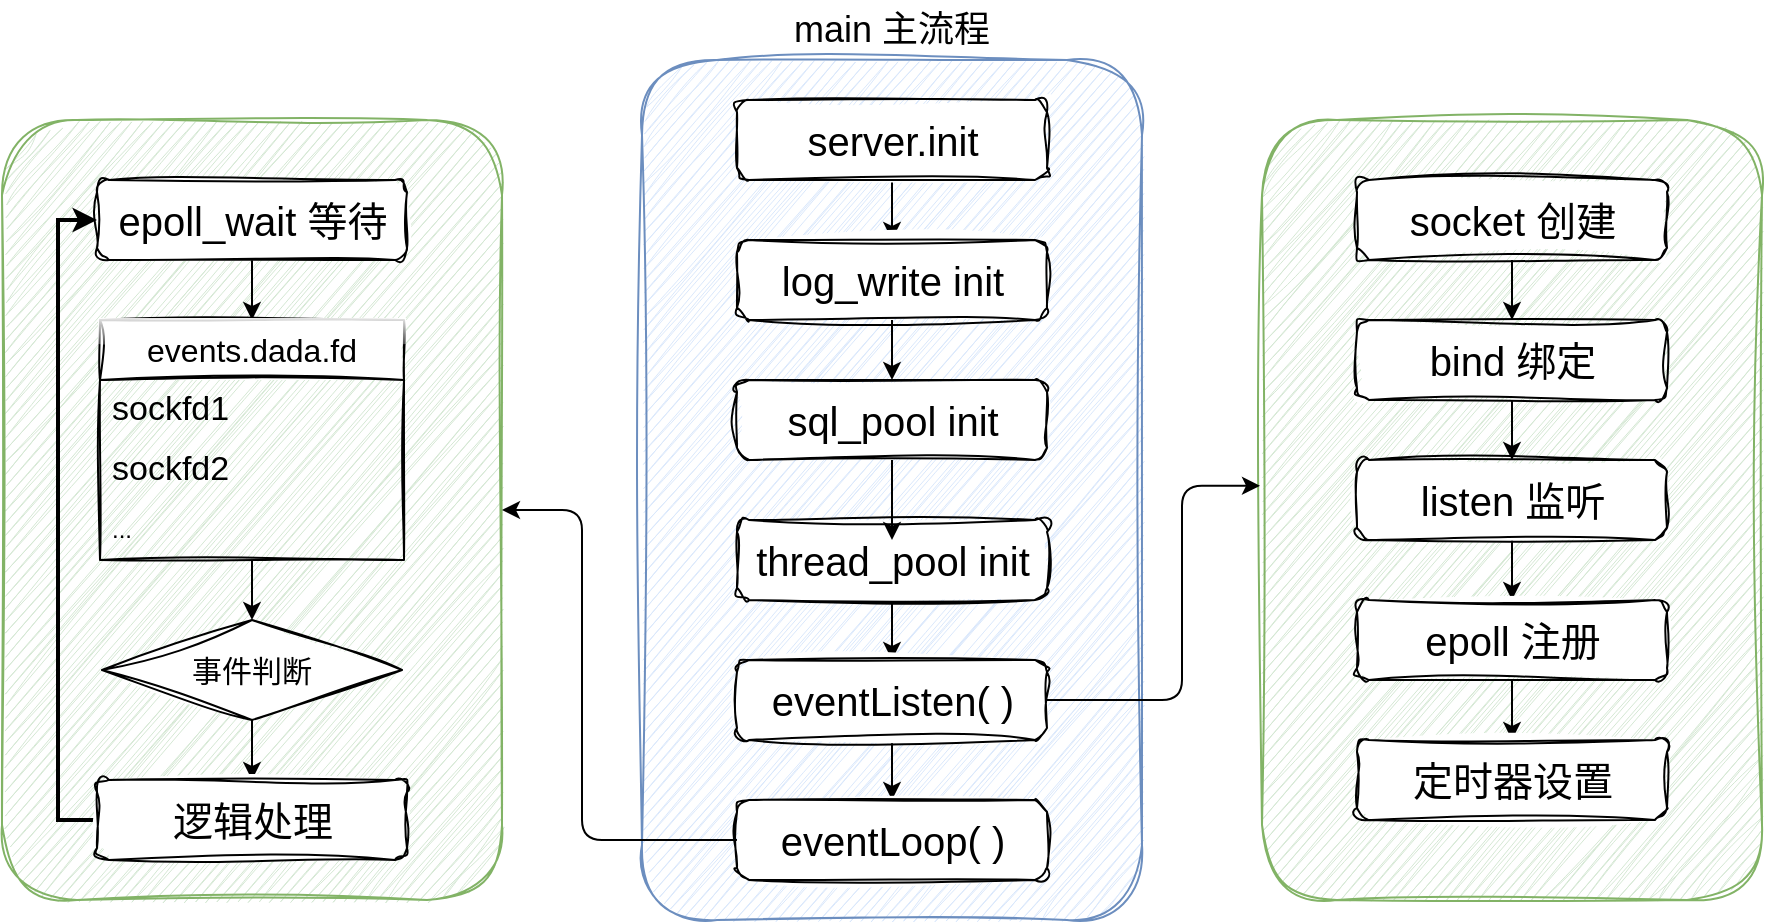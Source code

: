 <mxfile version="24.5.4" type="github">
  <diagram name="第 1 页" id="rZ8Ub2-MKYlWhGuQHyz1">
    <mxGraphModel dx="2187" dy="890" grid="1" gridSize="10" guides="1" tooltips="1" connect="1" arrows="1" fold="1" page="1" pageScale="1" pageWidth="827" pageHeight="1169" math="0" shadow="0">
      <root>
        <mxCell id="0" />
        <mxCell id="1" parent="0" />
        <mxCell id="m9QqqRcCzPwHsIWh3rep-1" value="" style="rounded=1;whiteSpace=wrap;html=1;fillColor=#dae8fc;strokeColor=#6c8ebf;sketch=1;curveFitting=1;jiggle=2;" vertex="1" parent="1">
          <mxGeometry x="-110" y="120" width="250" height="430" as="geometry" />
        </mxCell>
        <mxCell id="m9QqqRcCzPwHsIWh3rep-2" value="&lt;font style=&quot;font-size: 18px;&quot;&gt;main 主流程&lt;/font&gt;" style="text;strokeColor=none;align=center;fillColor=none;html=1;verticalAlign=middle;whiteSpace=wrap;rounded=0;" vertex="1" parent="1">
          <mxGeometry x="-45" y="90" width="120" height="30" as="geometry" />
        </mxCell>
        <mxCell id="m9QqqRcCzPwHsIWh3rep-4" value="" style="rounded=1;whiteSpace=wrap;html=1;fillColor=#d5e8d4;strokeColor=#82b366;sketch=1;curveFitting=1;jiggle=2;" vertex="1" parent="1">
          <mxGeometry x="200" y="150" width="250" height="390" as="geometry" />
        </mxCell>
        <mxCell id="m9QqqRcCzPwHsIWh3rep-5" value="" style="rounded=1;whiteSpace=wrap;html=1;fillColor=#d5e8d4;strokeColor=#82b366;sketch=1;curveFitting=1;jiggle=2;" vertex="1" parent="1">
          <mxGeometry x="-430" y="150" width="250" height="390" as="geometry" />
        </mxCell>
        <mxCell id="m9QqqRcCzPwHsIWh3rep-12" style="edgeStyle=orthogonalEdgeStyle;rounded=0;orthogonalLoop=1;jettySize=auto;html=1;" edge="1" parent="1" source="m9QqqRcCzPwHsIWh3rep-6" target="m9QqqRcCzPwHsIWh3rep-7">
          <mxGeometry relative="1" as="geometry" />
        </mxCell>
        <mxCell id="m9QqqRcCzPwHsIWh3rep-6" value="&lt;font style=&quot;font-size: 20px;&quot;&gt;server.init&lt;/font&gt;" style="rounded=1;whiteSpace=wrap;html=1;sketch=1;curveFitting=1;jiggle=2;" vertex="1" parent="1">
          <mxGeometry x="-62.5" y="140" width="155" height="40" as="geometry" />
        </mxCell>
        <mxCell id="m9QqqRcCzPwHsIWh3rep-13" style="edgeStyle=orthogonalEdgeStyle;rounded=0;orthogonalLoop=1;jettySize=auto;html=1;" edge="1" parent="1" source="m9QqqRcCzPwHsIWh3rep-7" target="m9QqqRcCzPwHsIWh3rep-8">
          <mxGeometry relative="1" as="geometry" />
        </mxCell>
        <mxCell id="m9QqqRcCzPwHsIWh3rep-7" value="&lt;font style=&quot;font-size: 20px;&quot;&gt;log_write init&lt;/font&gt;" style="rounded=1;whiteSpace=wrap;html=1;sketch=1;curveFitting=1;jiggle=2;" vertex="1" parent="1">
          <mxGeometry x="-62.5" y="210" width="155" height="40" as="geometry" />
        </mxCell>
        <mxCell id="m9QqqRcCzPwHsIWh3rep-8" value="&lt;font style=&quot;font-size: 20px;&quot;&gt;sql_pool init&lt;/font&gt;" style="rounded=1;whiteSpace=wrap;html=1;sketch=1;curveFitting=1;jiggle=2;" vertex="1" parent="1">
          <mxGeometry x="-62.5" y="280" width="155" height="40" as="geometry" />
        </mxCell>
        <mxCell id="m9QqqRcCzPwHsIWh3rep-15" style="edgeStyle=orthogonalEdgeStyle;rounded=0;orthogonalLoop=1;jettySize=auto;html=1;" edge="1" parent="1" source="m9QqqRcCzPwHsIWh3rep-9" target="m9QqqRcCzPwHsIWh3rep-10">
          <mxGeometry relative="1" as="geometry" />
        </mxCell>
        <mxCell id="m9QqqRcCzPwHsIWh3rep-9" value="&lt;font style=&quot;font-size: 20px;&quot;&gt;thread_pool init&lt;/font&gt;" style="rounded=1;whiteSpace=wrap;html=1;sketch=1;curveFitting=1;jiggle=2;" vertex="1" parent="1">
          <mxGeometry x="-62.5" y="350" width="155" height="40" as="geometry" />
        </mxCell>
        <mxCell id="m9QqqRcCzPwHsIWh3rep-16" style="edgeStyle=orthogonalEdgeStyle;rounded=0;orthogonalLoop=1;jettySize=auto;html=1;" edge="1" parent="1" source="m9QqqRcCzPwHsIWh3rep-10" target="m9QqqRcCzPwHsIWh3rep-11">
          <mxGeometry relative="1" as="geometry" />
        </mxCell>
        <mxCell id="m9QqqRcCzPwHsIWh3rep-10" value="&lt;font style=&quot;font-size: 20px;&quot;&gt;eventListen( )&lt;/font&gt;" style="rounded=1;whiteSpace=wrap;html=1;sketch=1;curveFitting=1;jiggle=2;" vertex="1" parent="1">
          <mxGeometry x="-62.5" y="420" width="155" height="40" as="geometry" />
        </mxCell>
        <mxCell id="m9QqqRcCzPwHsIWh3rep-18" style="edgeStyle=orthogonalEdgeStyle;rounded=1;orthogonalLoop=1;jettySize=auto;html=1;curved=0;" edge="1" parent="1" source="m9QqqRcCzPwHsIWh3rep-11" target="m9QqqRcCzPwHsIWh3rep-5">
          <mxGeometry relative="1" as="geometry">
            <Array as="points">
              <mxPoint x="-140" y="510" />
              <mxPoint x="-140" y="345" />
            </Array>
          </mxGeometry>
        </mxCell>
        <mxCell id="m9QqqRcCzPwHsIWh3rep-11" value="&lt;font style=&quot;font-size: 20px;&quot;&gt;eventLoop( )&lt;/font&gt;" style="rounded=1;whiteSpace=wrap;html=1;sketch=1;curveFitting=1;jiggle=2;" vertex="1" parent="1">
          <mxGeometry x="-62.5" y="490" width="155" height="40" as="geometry" />
        </mxCell>
        <mxCell id="m9QqqRcCzPwHsIWh3rep-14" style="edgeStyle=orthogonalEdgeStyle;rounded=0;orthogonalLoop=1;jettySize=auto;html=1;entryX=0.5;entryY=0.25;entryDx=0;entryDy=0;entryPerimeter=0;" edge="1" parent="1" source="m9QqqRcCzPwHsIWh3rep-8" target="m9QqqRcCzPwHsIWh3rep-9">
          <mxGeometry relative="1" as="geometry" />
        </mxCell>
        <mxCell id="m9QqqRcCzPwHsIWh3rep-17" style="edgeStyle=orthogonalEdgeStyle;rounded=1;orthogonalLoop=1;jettySize=auto;html=1;entryX=-0.004;entryY=0.469;entryDx=0;entryDy=0;entryPerimeter=0;curved=0;" edge="1" parent="1" source="m9QqqRcCzPwHsIWh3rep-10" target="m9QqqRcCzPwHsIWh3rep-4">
          <mxGeometry relative="1" as="geometry">
            <Array as="points">
              <mxPoint x="160" y="440" />
              <mxPoint x="160" y="333" />
            </Array>
          </mxGeometry>
        </mxCell>
        <mxCell id="m9QqqRcCzPwHsIWh3rep-24" style="edgeStyle=orthogonalEdgeStyle;rounded=0;orthogonalLoop=1;jettySize=auto;html=1;" edge="1" parent="1" source="m9QqqRcCzPwHsIWh3rep-19" target="m9QqqRcCzPwHsIWh3rep-20">
          <mxGeometry relative="1" as="geometry" />
        </mxCell>
        <mxCell id="m9QqqRcCzPwHsIWh3rep-19" value="&lt;font style=&quot;font-size: 20px;&quot;&gt;socket 创建&lt;/font&gt;" style="rounded=1;whiteSpace=wrap;html=1;sketch=1;curveFitting=1;jiggle=2;" vertex="1" parent="1">
          <mxGeometry x="247.5" y="180" width="155" height="40" as="geometry" />
        </mxCell>
        <mxCell id="m9QqqRcCzPwHsIWh3rep-25" style="edgeStyle=orthogonalEdgeStyle;rounded=0;orthogonalLoop=1;jettySize=auto;html=1;entryX=0.5;entryY=0;entryDx=0;entryDy=0;" edge="1" parent="1" source="m9QqqRcCzPwHsIWh3rep-20" target="m9QqqRcCzPwHsIWh3rep-21">
          <mxGeometry relative="1" as="geometry" />
        </mxCell>
        <mxCell id="m9QqqRcCzPwHsIWh3rep-20" value="&lt;font style=&quot;font-size: 20px;&quot;&gt;bind 绑定&lt;/font&gt;" style="rounded=1;whiteSpace=wrap;html=1;sketch=1;curveFitting=1;jiggle=2;" vertex="1" parent="1">
          <mxGeometry x="247.5" y="250" width="155" height="40" as="geometry" />
        </mxCell>
        <mxCell id="m9QqqRcCzPwHsIWh3rep-26" style="edgeStyle=orthogonalEdgeStyle;rounded=0;orthogonalLoop=1;jettySize=auto;html=1;entryX=0.5;entryY=0;entryDx=0;entryDy=0;" edge="1" parent="1" source="m9QqqRcCzPwHsIWh3rep-21" target="m9QqqRcCzPwHsIWh3rep-22">
          <mxGeometry relative="1" as="geometry" />
        </mxCell>
        <mxCell id="m9QqqRcCzPwHsIWh3rep-21" value="&lt;font style=&quot;font-size: 20px;&quot;&gt;listen 监听&lt;/font&gt;" style="rounded=1;whiteSpace=wrap;html=1;sketch=1;curveFitting=1;jiggle=2;" vertex="1" parent="1">
          <mxGeometry x="247.5" y="320" width="155" height="40" as="geometry" />
        </mxCell>
        <mxCell id="m9QqqRcCzPwHsIWh3rep-27" style="edgeStyle=orthogonalEdgeStyle;rounded=0;orthogonalLoop=1;jettySize=auto;html=1;entryX=0.5;entryY=0;entryDx=0;entryDy=0;" edge="1" parent="1" source="m9QqqRcCzPwHsIWh3rep-22" target="m9QqqRcCzPwHsIWh3rep-23">
          <mxGeometry relative="1" as="geometry" />
        </mxCell>
        <mxCell id="m9QqqRcCzPwHsIWh3rep-22" value="&lt;font style=&quot;font-size: 20px;&quot;&gt;epoll 注册&lt;/font&gt;" style="rounded=1;whiteSpace=wrap;html=1;sketch=1;curveFitting=1;jiggle=2;" vertex="1" parent="1">
          <mxGeometry x="247.5" y="390" width="155" height="40" as="geometry" />
        </mxCell>
        <mxCell id="m9QqqRcCzPwHsIWh3rep-23" value="&lt;span style=&quot;font-size: 20px;&quot;&gt;定时器设置&lt;/span&gt;" style="rounded=1;whiteSpace=wrap;html=1;sketch=1;curveFitting=1;jiggle=2;" vertex="1" parent="1">
          <mxGeometry x="247.5" y="460" width="155" height="40" as="geometry" />
        </mxCell>
        <mxCell id="m9QqqRcCzPwHsIWh3rep-34" style="edgeStyle=orthogonalEdgeStyle;rounded=0;orthogonalLoop=1;jettySize=auto;html=1;entryX=0.5;entryY=0;entryDx=0;entryDy=0;" edge="1" parent="1" source="m9QqqRcCzPwHsIWh3rep-28" target="m9QqqRcCzPwHsIWh3rep-30">
          <mxGeometry relative="1" as="geometry" />
        </mxCell>
        <mxCell id="m9QqqRcCzPwHsIWh3rep-28" value="&lt;font style=&quot;font-size: 20px;&quot;&gt;epoll_wait 等待&lt;/font&gt;" style="rounded=1;whiteSpace=wrap;html=1;sketch=1;curveFitting=1;jiggle=2;" vertex="1" parent="1">
          <mxGeometry x="-382.5" y="180" width="155" height="40" as="geometry" />
        </mxCell>
        <mxCell id="m9QqqRcCzPwHsIWh3rep-38" style="edgeStyle=orthogonalEdgeStyle;rounded=0;orthogonalLoop=1;jettySize=auto;html=1;entryX=0.5;entryY=0;entryDx=0;entryDy=0;" edge="1" parent="1" source="m9QqqRcCzPwHsIWh3rep-30" target="m9QqqRcCzPwHsIWh3rep-37">
          <mxGeometry relative="1" as="geometry" />
        </mxCell>
        <mxCell id="m9QqqRcCzPwHsIWh3rep-30" value="&lt;font style=&quot;font-size: 16px;&quot;&gt;events.dada.fd&lt;/font&gt;" style="swimlane;fontStyle=0;childLayout=stackLayout;horizontal=1;startSize=30;horizontalStack=0;resizeParent=1;resizeParentMax=0;resizeLast=0;collapsible=1;marginBottom=0;whiteSpace=wrap;html=1;glass=1;sketch=1;curveFitting=1;jiggle=2;" vertex="1" parent="1">
          <mxGeometry x="-381" y="250" width="152" height="120" as="geometry" />
        </mxCell>
        <mxCell id="m9QqqRcCzPwHsIWh3rep-31" value="&lt;font style=&quot;font-size: 17px;&quot;&gt;sockfd1&lt;/font&gt;" style="text;strokeColor=none;fillColor=none;align=left;verticalAlign=middle;spacingLeft=4;spacingRight=4;overflow=hidden;points=[[0,0.5],[1,0.5]];portConstraint=eastwest;rotatable=0;whiteSpace=wrap;html=1;" vertex="1" parent="m9QqqRcCzPwHsIWh3rep-30">
          <mxGeometry y="30" width="152" height="30" as="geometry" />
        </mxCell>
        <mxCell id="m9QqqRcCzPwHsIWh3rep-32" value="&lt;span style=&quot;font-size: 17px;&quot;&gt;sockfd2&lt;/span&gt;" style="text;strokeColor=none;fillColor=none;align=left;verticalAlign=middle;spacingLeft=4;spacingRight=4;overflow=hidden;points=[[0,0.5],[1,0.5]];portConstraint=eastwest;rotatable=0;whiteSpace=wrap;html=1;" vertex="1" parent="m9QqqRcCzPwHsIWh3rep-30">
          <mxGeometry y="60" width="152" height="30" as="geometry" />
        </mxCell>
        <mxCell id="m9QqqRcCzPwHsIWh3rep-33" value="..." style="text;strokeColor=none;fillColor=none;align=left;verticalAlign=middle;spacingLeft=4;spacingRight=4;overflow=hidden;points=[[0,0.5],[1,0.5]];portConstraint=eastwest;rotatable=0;whiteSpace=wrap;html=1;" vertex="1" parent="m9QqqRcCzPwHsIWh3rep-30">
          <mxGeometry y="90" width="152" height="30" as="geometry" />
        </mxCell>
        <mxCell id="m9QqqRcCzPwHsIWh3rep-42" style="edgeStyle=orthogonalEdgeStyle;rounded=0;orthogonalLoop=1;jettySize=auto;html=1;entryX=0.5;entryY=0;entryDx=0;entryDy=0;" edge="1" parent="1" source="m9QqqRcCzPwHsIWh3rep-37" target="m9QqqRcCzPwHsIWh3rep-41">
          <mxGeometry relative="1" as="geometry" />
        </mxCell>
        <mxCell id="m9QqqRcCzPwHsIWh3rep-37" value="&lt;font style=&quot;font-size: 15px;&quot;&gt;事件判断&lt;/font&gt;" style="rhombus;whiteSpace=wrap;html=1;sketch=1;curveFitting=1;jiggle=2;" vertex="1" parent="1">
          <mxGeometry x="-380" y="400" width="150" height="50" as="geometry" />
        </mxCell>
        <mxCell id="m9QqqRcCzPwHsIWh3rep-43" style="edgeStyle=orthogonalEdgeStyle;rounded=0;orthogonalLoop=1;jettySize=auto;html=1;entryX=0;entryY=0.5;entryDx=0;entryDy=0;strokeWidth=2;" edge="1" parent="1" target="m9QqqRcCzPwHsIWh3rep-28">
          <mxGeometry relative="1" as="geometry">
            <mxPoint x="-342.5" y="500" as="sourcePoint" />
            <mxPoint x="-420" y="230" as="targetPoint" />
            <Array as="points">
              <mxPoint x="-402" y="500" />
              <mxPoint x="-402" y="200" />
            </Array>
          </mxGeometry>
        </mxCell>
        <mxCell id="m9QqqRcCzPwHsIWh3rep-41" value="&lt;font style=&quot;font-size: 20px;&quot;&gt;逻辑处理&lt;/font&gt;" style="rounded=1;whiteSpace=wrap;html=1;sketch=1;curveFitting=1;jiggle=2;" vertex="1" parent="1">
          <mxGeometry x="-382.5" y="480" width="155" height="40" as="geometry" />
        </mxCell>
      </root>
    </mxGraphModel>
  </diagram>
</mxfile>
